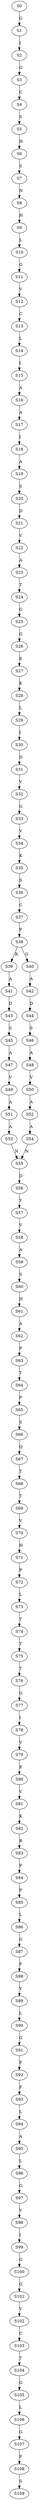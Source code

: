 strict digraph  {
	S0 -> S1 [ label = G ];
	S1 -> S2 [ label = I ];
	S2 -> S3 [ label = G ];
	S3 -> S4 [ label = C ];
	S4 -> S5 [ label = S ];
	S5 -> S6 [ label = H ];
	S6 -> S7 [ label = S ];
	S7 -> S8 [ label = N ];
	S8 -> S9 [ label = H ];
	S9 -> S10 [ label = L ];
	S10 -> S11 [ label = G ];
	S11 -> S12 [ label = V ];
	S12 -> S13 [ label = C ];
	S13 -> S14 [ label = L ];
	S14 -> S15 [ label = I ];
	S15 -> S16 [ label = A ];
	S16 -> S17 [ label = A ];
	S17 -> S18 [ label = I ];
	S18 -> S19 [ label = A ];
	S19 -> S20 [ label = S ];
	S20 -> S21 [ label = D ];
	S21 -> S22 [ label = V ];
	S22 -> S23 [ label = A ];
	S23 -> S24 [ label = T ];
	S24 -> S25 [ label = G ];
	S25 -> S26 [ label = G ];
	S26 -> S27 [ label = E ];
	S27 -> S28 [ label = K ];
	S28 -> S29 [ label = L ];
	S29 -> S30 [ label = I ];
	S30 -> S31 [ label = D ];
	S31 -> S32 [ label = V ];
	S32 -> S33 [ label = G ];
	S33 -> S34 [ label = V ];
	S34 -> S35 [ label = K ];
	S35 -> S36 [ label = S ];
	S36 -> S37 [ label = C ];
	S37 -> S38 [ label = P ];
	S38 -> S39 [ label = R ];
	S38 -> S40 [ label = G ];
	S39 -> S41 [ label = A ];
	S40 -> S42 [ label = A ];
	S41 -> S43 [ label = D ];
	S42 -> S44 [ label = D ];
	S43 -> S45 [ label = S ];
	S44 -> S46 [ label = S ];
	S45 -> S47 [ label = A ];
	S46 -> S48 [ label = A ];
	S47 -> S49 [ label = V ];
	S48 -> S50 [ label = V ];
	S49 -> S51 [ label = A ];
	S50 -> S52 [ label = A ];
	S51 -> S53 [ label = A ];
	S52 -> S54 [ label = A ];
	S53 -> S55 [ label = N ];
	S54 -> S55 [ label = N ];
	S55 -> S56 [ label = D ];
	S56 -> S57 [ label = Y ];
	S57 -> S58 [ label = V ];
	S58 -> S59 [ label = A ];
	S59 -> S60 [ label = S ];
	S60 -> S61 [ label = H ];
	S61 -> S62 [ label = A ];
	S62 -> S63 [ label = P ];
	S63 -> S64 [ label = T ];
	S64 -> S65 [ label = P ];
	S65 -> S66 [ label = S ];
	S66 -> S67 [ label = Q ];
	S67 -> S68 [ label = T ];
	S68 -> S69 [ label = T ];
	S69 -> S70 [ label = V ];
	S70 -> S71 [ label = H ];
	S71 -> S72 [ label = P ];
	S72 -> S73 [ label = L ];
	S73 -> S74 [ label = T ];
	S74 -> S75 [ label = T ];
	S75 -> S76 [ label = T ];
	S76 -> S77 [ label = G ];
	S77 -> S78 [ label = I ];
	S78 -> S79 [ label = V ];
	S79 -> S80 [ label = E ];
	S80 -> S81 [ label = V ];
	S81 -> S82 [ label = K ];
	S82 -> S83 [ label = R ];
	S83 -> S84 [ label = P ];
	S84 -> S85 [ label = P ];
	S85 -> S86 [ label = L ];
	S86 -> S87 [ label = G ];
	S87 -> S88 [ label = F ];
	S88 -> S89 [ label = Y ];
	S89 -> S90 [ label = L ];
	S90 -> S91 [ label = G ];
	S91 -> S92 [ label = F ];
	S92 -> S93 [ label = F ];
	S93 -> S94 [ label = L ];
	S94 -> S95 [ label = A ];
	S95 -> S96 [ label = L ];
	S96 -> S97 [ label = G ];
	S97 -> S98 [ label = V ];
	S98 -> S99 [ label = I ];
	S99 -> S100 [ label = G ];
	S100 -> S101 [ label = G ];
	S101 -> S102 [ label = V ];
	S102 -> S103 [ label = C ];
	S103 -> S104 [ label = T ];
	S104 -> S105 [ label = G ];
	S105 -> S106 [ label = L ];
	S106 -> S107 [ label = G ];
	S107 -> S108 [ label = F ];
	S108 -> S109 [ label = S ];
}
